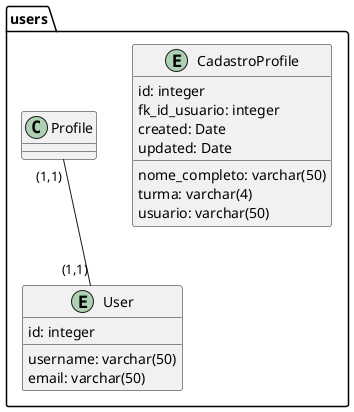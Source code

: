 @startuml PROGRESSUS
package users{
    entity User{
        id: integer
        username: varchar(50)
        email: varchar(50)
    }
    entity CadastroProfile{
        id: integer
        nome_completo: varchar(50)
        turma: varchar(4)
        usuario: varchar(50)
        fk_id_usuario: integer
        created: Date
        updated: Date
    }
    Profile "(1,1)" -- "(1,1)" User
}
@enduml